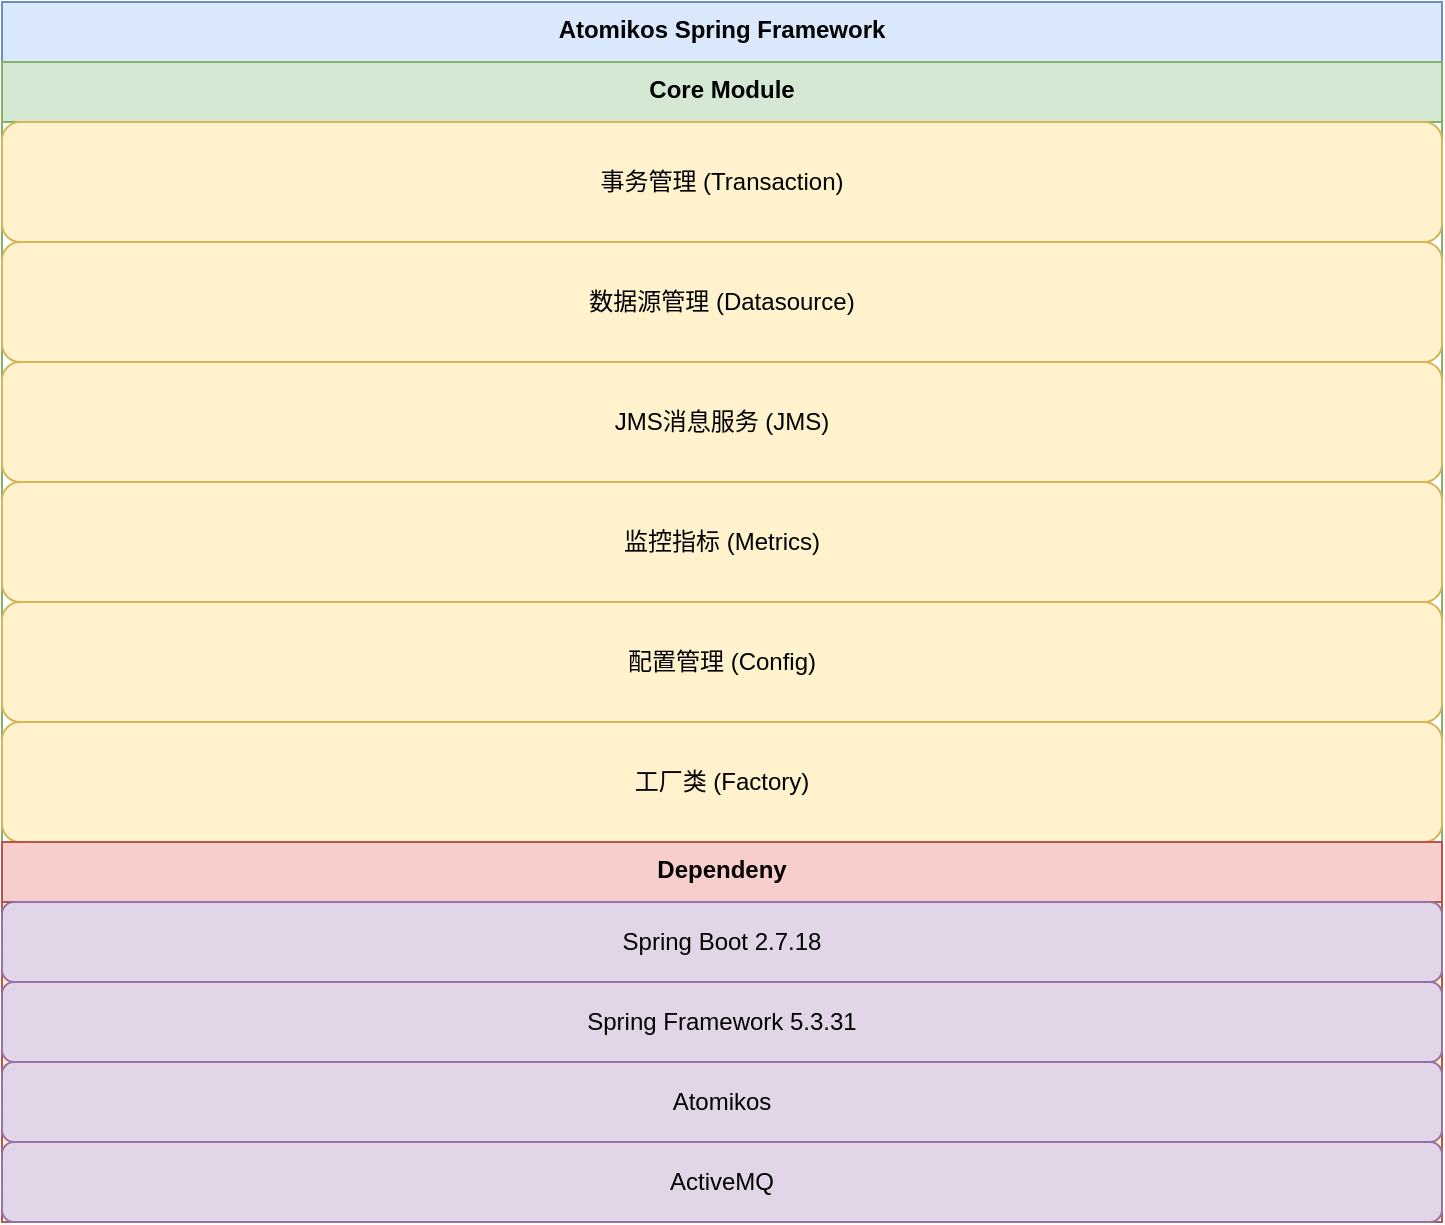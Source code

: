 <mxfile version="26.2.14">
  <diagram name="Atomikos Spring Architecture" id="-GEyjpEQG79bUJHVE0J3">
    <mxGraphModel dx="1418" dy="804" grid="1" gridSize="10" guides="1" tooltips="1" connect="1" arrows="1" fold="1" page="1" pageScale="1" pageWidth="850" pageHeight="1100" math="0" shadow="0">
      <root>
        <mxCell id="0" />
        <mxCell id="1" parent="0" />
        <mxCell id="EmIKRjpAbAzk9MXDX8uY-1" value="Atomikos Spring Framework" style="swimlane;fontStyle=1;align=center;verticalAlign=top;childLayout=stackLayout;horizontal=1;startSize=30;horizontalStack=0;resizeParent=1;resizeParentMax=0;resizeLast=0;collapsible=1;marginBottom=0;fillColor=#dae8fc;strokeColor=#6c8ebf;" vertex="1" parent="1">
          <mxGeometry x="40" y="40" width="720" height="600" as="geometry" />
        </mxCell>
        <mxCell id="EmIKRjpAbAzk9MXDX8uY-2" value="Core Module" style="swimlane;fontStyle=1;align=center;verticalAlign=top;childLayout=stackLayout;horizontal=1;startSize=30;horizontalStack=0;resizeParent=1;resizeParentMax=0;resizeLast=0;collapsible=1;marginBottom=0;fillColor=#d5e8d4;strokeColor=#82b366;" vertex="1" parent="EmIKRjpAbAzk9MXDX8uY-1">
          <mxGeometry y="30" width="720" height="570" as="geometry" />
        </mxCell>
        <mxCell id="EmIKRjpAbAzk9MXDX8uY-3" value="事务管理 (Transaction)" style="rounded=1;whiteSpace=wrap;html=1;fillColor=#fff2cc;strokeColor=#d6b656;" vertex="1" parent="EmIKRjpAbAzk9MXDX8uY-2">
          <mxGeometry y="30" width="720" height="60" as="geometry" />
        </mxCell>
        <mxCell id="EmIKRjpAbAzk9MXDX8uY-4" value="数据源管理 (Datasource)" style="rounded=1;whiteSpace=wrap;html=1;fillColor=#fff2cc;strokeColor=#d6b656;" vertex="1" parent="EmIKRjpAbAzk9MXDX8uY-2">
          <mxGeometry y="90" width="720" height="60" as="geometry" />
        </mxCell>
        <mxCell id="EmIKRjpAbAzk9MXDX8uY-5" value="JMS消息服务 (JMS)" style="rounded=1;whiteSpace=wrap;html=1;fillColor=#fff2cc;strokeColor=#d6b656;" vertex="1" parent="EmIKRjpAbAzk9MXDX8uY-2">
          <mxGeometry y="150" width="720" height="60" as="geometry" />
        </mxCell>
        <mxCell id="EmIKRjpAbAzk9MXDX8uY-6" value="监控指标 (Metrics)" style="rounded=1;whiteSpace=wrap;html=1;fillColor=#fff2cc;strokeColor=#d6b656;" vertex="1" parent="EmIKRjpAbAzk9MXDX8uY-2">
          <mxGeometry y="210" width="720" height="60" as="geometry" />
        </mxCell>
        <mxCell id="EmIKRjpAbAzk9MXDX8uY-7" value="配置管理 (Config)" style="rounded=1;whiteSpace=wrap;html=1;fillColor=#fff2cc;strokeColor=#d6b656;" vertex="1" parent="EmIKRjpAbAzk9MXDX8uY-2">
          <mxGeometry y="270" width="720" height="60" as="geometry" />
        </mxCell>
        <mxCell id="EmIKRjpAbAzk9MXDX8uY-8" value="工厂类 (Factory)" style="rounded=1;whiteSpace=wrap;html=1;fillColor=#fff2cc;strokeColor=#d6b656;" vertex="1" parent="EmIKRjpAbAzk9MXDX8uY-2">
          <mxGeometry y="330" width="720" height="60" as="geometry" />
        </mxCell>
        <mxCell id="EmIKRjpAbAzk9MXDX8uY-9" value="连接管理 (Connection)" style="rounded=1;whiteSpace=wrap;html=1;fillColor=#fff2cc;strokeColor=#d6b656;" vertex="1" parent="EmIKRjpAbAzk9MXDX8uY-2">
          <mxGeometry y="390" width="720" height="60" as="geometry" />
        </mxCell>
        <mxCell id="EmIKRjpAbAzk9MXDX8uY-10" value="同步机制 (Synchronization)" style="rounded=1;whiteSpace=wrap;html=1;fillColor=#fff2cc;strokeColor=#d6b656;" vertex="1" parent="EmIKRjpAbAzk9MXDX8uY-2">
          <mxGeometry y="450" width="720" height="60" as="geometry" />
        </mxCell>
        <mxCell id="EmIKRjpAbAzk9MXDX8uY-11" value="JNDI资源管理 (JNDI)" style="rounded=1;whiteSpace=wrap;html=1;fillColor=#fff2cc;strokeColor=#d6b656;" vertex="1" parent="EmIKRjpAbAzk9MXDX8uY-2">
          <mxGeometry y="510" width="720" height="60" as="geometry" />
        </mxCell>
        <mxCell id="EmIKRjpAbAzk9MXDX8uY-12" value="Dependeny" style="swimlane;fontStyle=1;align=center;verticalAlign=top;childLayout=stackLayout;horizontal=1;startSize=30;horizontalStack=0;resizeParent=1;resizeParentMax=0;resizeLast=0;collapsible=1;marginBottom=0;fillColor=#f8cecc;strokeColor=#b85450;" vertex="1" parent="1">
          <mxGeometry x="40" y="460" width="720" height="190" as="geometry" />
        </mxCell>
        <mxCell id="EmIKRjpAbAzk9MXDX8uY-13" value="Spring Boot 2.7.18" style="rounded=1;whiteSpace=wrap;html=1;fillColor=#e1d5e7;strokeColor=#9673a6;" vertex="1" parent="EmIKRjpAbAzk9MXDX8uY-12">
          <mxGeometry y="30" width="720" height="40" as="geometry" />
        </mxCell>
        <mxCell id="EmIKRjpAbAzk9MXDX8uY-14" value="Spring Framework 5.3.31" style="rounded=1;whiteSpace=wrap;html=1;fillColor=#e1d5e7;strokeColor=#9673a6;" vertex="1" parent="EmIKRjpAbAzk9MXDX8uY-12">
          <mxGeometry y="70" width="720" height="40" as="geometry" />
        </mxCell>
        <mxCell id="EmIKRjpAbAzk9MXDX8uY-15" value="Atomikos" style="rounded=1;whiteSpace=wrap;html=1;fillColor=#e1d5e7;strokeColor=#9673a6;" vertex="1" parent="EmIKRjpAbAzk9MXDX8uY-12">
          <mxGeometry y="110" width="720" height="40" as="geometry" />
        </mxCell>
        <mxCell id="EmIKRjpAbAzk9MXDX8uY-16" value="ActiveMQ" style="rounded=1;whiteSpace=wrap;html=1;fillColor=#e1d5e7;strokeColor=#9673a6;" vertex="1" parent="EmIKRjpAbAzk9MXDX8uY-12">
          <mxGeometry y="150" width="720" height="40" as="geometry" />
        </mxCell>
      </root>
    </mxGraphModel>
  </diagram>
</mxfile>
